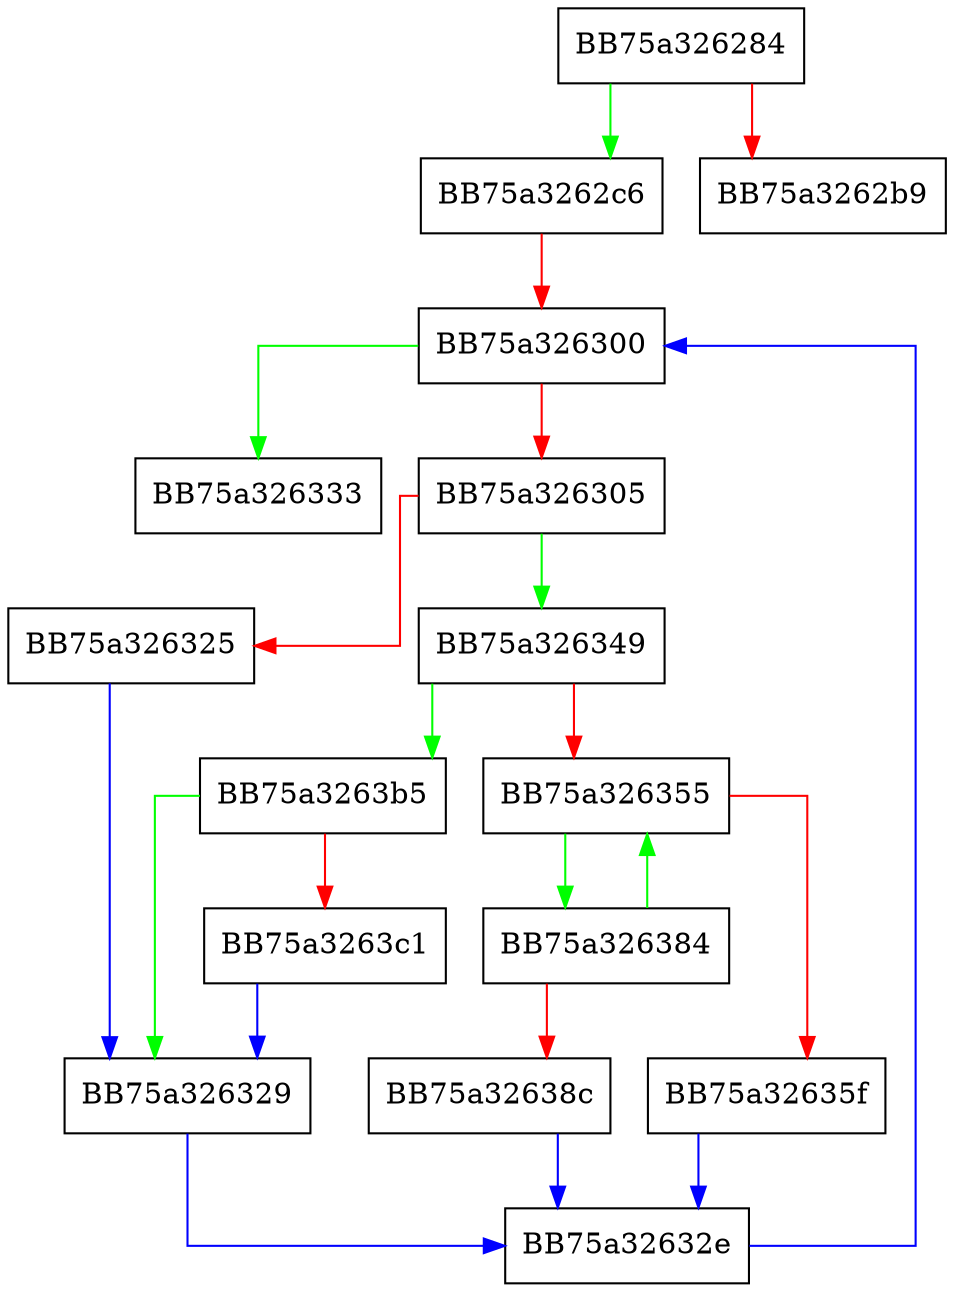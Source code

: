 digraph _Forced_rehash {
  node [shape="box"];
  graph [splines=ortho];
  BB75a326284 -> BB75a3262c6 [color="green"];
  BB75a326284 -> BB75a3262b9 [color="red"];
  BB75a3262c6 -> BB75a326300 [color="red"];
  BB75a326300 -> BB75a326333 [color="green"];
  BB75a326300 -> BB75a326305 [color="red"];
  BB75a326305 -> BB75a326349 [color="green"];
  BB75a326305 -> BB75a326325 [color="red"];
  BB75a326325 -> BB75a326329 [color="blue"];
  BB75a326329 -> BB75a32632e [color="blue"];
  BB75a32632e -> BB75a326300 [color="blue"];
  BB75a326349 -> BB75a3263b5 [color="green"];
  BB75a326349 -> BB75a326355 [color="red"];
  BB75a326355 -> BB75a326384 [color="green"];
  BB75a326355 -> BB75a32635f [color="red"];
  BB75a32635f -> BB75a32632e [color="blue"];
  BB75a326384 -> BB75a326355 [color="green"];
  BB75a326384 -> BB75a32638c [color="red"];
  BB75a32638c -> BB75a32632e [color="blue"];
  BB75a3263b5 -> BB75a326329 [color="green"];
  BB75a3263b5 -> BB75a3263c1 [color="red"];
  BB75a3263c1 -> BB75a326329 [color="blue"];
}